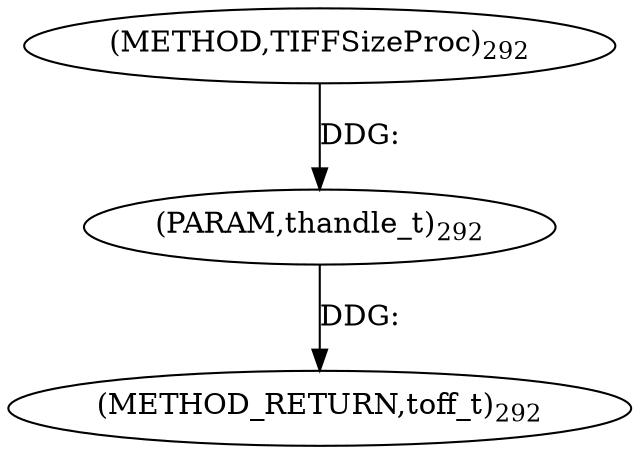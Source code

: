 digraph "TIFFSizeProc" {  
"8324" [label = <(METHOD,TIFFSizeProc)<SUB>292</SUB>> ]
"8326" [label = <(METHOD_RETURN,toff_t)<SUB>292</SUB>> ]
"8325" [label = <(PARAM,thandle_t)<SUB>292</SUB>> ]
  "8325" -> "8326"  [ label = "DDG: "] 
  "8324" -> "8325"  [ label = "DDG: "] 
}
